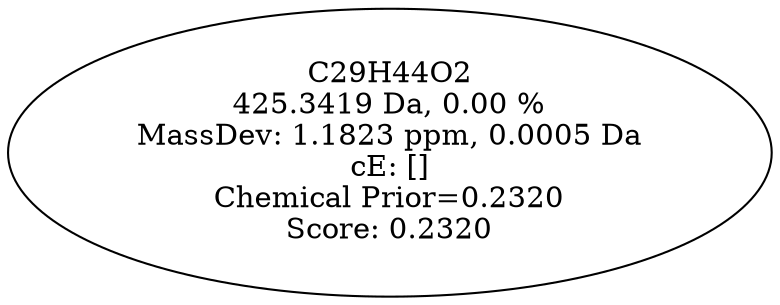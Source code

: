 strict digraph {
v1 [label="C29H44O2\n425.3419 Da, 0.00 %\nMassDev: 1.1823 ppm, 0.0005 Da\ncE: []\nChemical Prior=0.2320\nScore: 0.2320"];
}